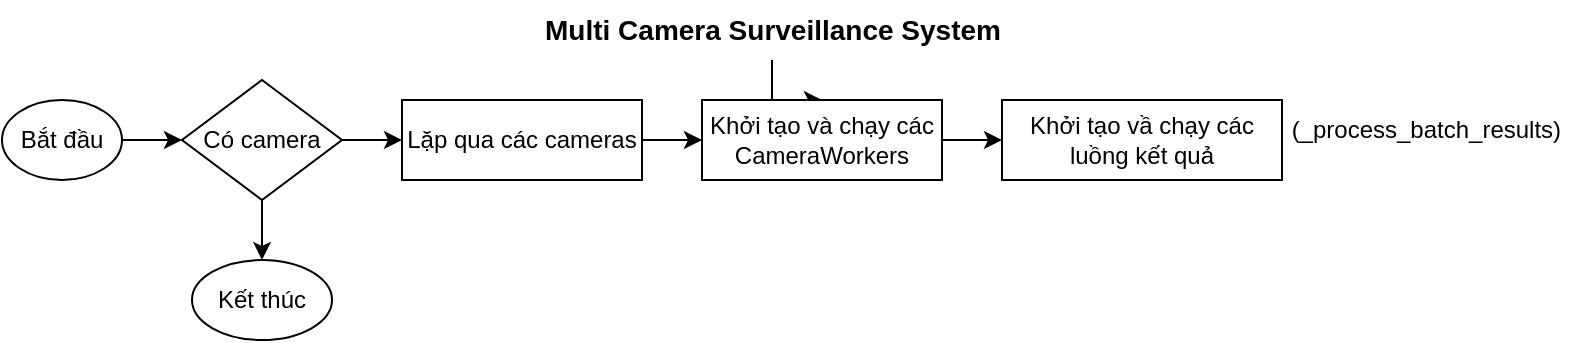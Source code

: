 <mxfile version="28.0.9">
  <diagram name="Page-1" id="2mnynqBxMGxwnVNIxGR0">
    <mxGraphModel dx="1281" dy="658" grid="1" gridSize="10" guides="1" tooltips="1" connect="1" arrows="1" fold="1" page="1" pageScale="1" pageWidth="850" pageHeight="1100" math="0" shadow="0">
      <root>
        <mxCell id="0" />
        <mxCell id="1" parent="0" />
        <mxCell id="LqYtluovzFKUoJYPxEyo-22" value="" style="edgeStyle=orthogonalEdgeStyle;rounded=0;orthogonalLoop=1;jettySize=auto;html=1;" edge="1" parent="1" source="LqYtluovzFKUoJYPxEyo-1" target="LqYtluovzFKUoJYPxEyo-8">
          <mxGeometry relative="1" as="geometry" />
        </mxCell>
        <mxCell id="LqYtluovzFKUoJYPxEyo-1" value="&lt;span style=&quot;font-size: 14px;&quot;&gt;&lt;b&gt;Multi Camera Surveillance System&lt;/b&gt;&lt;/span&gt;" style="text;html=1;align=center;verticalAlign=middle;resizable=0;points=[];autosize=1;strokeColor=none;fillColor=none;" vertex="1" parent="1">
          <mxGeometry x="300" y="10" width="250" height="30" as="geometry" />
        </mxCell>
        <mxCell id="LqYtluovzFKUoJYPxEyo-3" value="Bắt đầu" style="ellipse;whiteSpace=wrap;html=1;" vertex="1" parent="1">
          <mxGeometry x="40" y="60" width="60" height="40" as="geometry" />
        </mxCell>
        <mxCell id="LqYtluovzFKUoJYPxEyo-4" value="Có camera" style="rhombus;whiteSpace=wrap;html=1;" vertex="1" parent="1">
          <mxGeometry x="130" y="50" width="80" height="60" as="geometry" />
        </mxCell>
        <mxCell id="LqYtluovzFKUoJYPxEyo-6" value="Kết thúc" style="ellipse;whiteSpace=wrap;html=1;" vertex="1" parent="1">
          <mxGeometry x="135" y="140" width="70" height="40" as="geometry" />
        </mxCell>
        <mxCell id="LqYtluovzFKUoJYPxEyo-7" value="Lặp qua các cameras" style="rounded=0;whiteSpace=wrap;html=1;" vertex="1" parent="1">
          <mxGeometry x="240" y="60" width="120" height="40" as="geometry" />
        </mxCell>
        <mxCell id="LqYtluovzFKUoJYPxEyo-8" value="Khởi tạo và chạy các CameraWorkers" style="rounded=0;whiteSpace=wrap;html=1;" vertex="1" parent="1">
          <mxGeometry x="390" y="60" width="120" height="40" as="geometry" />
        </mxCell>
        <mxCell id="LqYtluovzFKUoJYPxEyo-10" value="Khởi tạo vầ chạy các luồng kết quả" style="rounded=0;whiteSpace=wrap;html=1;" vertex="1" parent="1">
          <mxGeometry x="540" y="60" width="140" height="40" as="geometry" />
        </mxCell>
        <mxCell id="LqYtluovzFKUoJYPxEyo-12" value="&lt;span style=&quot;white-space: pre;&quot;&gt;&#x9;&lt;/span&gt;&lt;span style=&quot;white-space: pre;&quot;&gt;&#x9;&lt;/span&gt;&lt;span style=&quot;white-space: pre;&quot;&gt;&#x9;&lt;/span&gt;&lt;span style=&quot;white-space: pre;&quot;&gt;&#x9;&lt;/span&gt;&lt;span style=&quot;white-space: pre;&quot;&gt;&#x9;&lt;/span&gt;(_process_batch_results)" style="text;html=1;align=center;verticalAlign=middle;resizable=0;points=[];autosize=1;strokeColor=none;fillColor=none;" vertex="1" parent="1">
          <mxGeometry x="540" y="60" width="290" height="30" as="geometry" />
        </mxCell>
        <mxCell id="LqYtluovzFKUoJYPxEyo-14" value="" style="endArrow=classic;html=1;rounded=0;exitX=1;exitY=0.5;exitDx=0;exitDy=0;entryX=0;entryY=0.5;entryDx=0;entryDy=0;" edge="1" parent="1" source="LqYtluovzFKUoJYPxEyo-3" target="LqYtluovzFKUoJYPxEyo-4">
          <mxGeometry width="50" height="50" relative="1" as="geometry">
            <mxPoint x="400" y="270" as="sourcePoint" />
            <mxPoint x="450" y="220" as="targetPoint" />
          </mxGeometry>
        </mxCell>
        <mxCell id="LqYtluovzFKUoJYPxEyo-17" value="" style="endArrow=classic;html=1;rounded=0;exitX=0.5;exitY=1;exitDx=0;exitDy=0;entryX=0.5;entryY=0;entryDx=0;entryDy=0;" edge="1" parent="1" source="LqYtluovzFKUoJYPxEyo-4" target="LqYtluovzFKUoJYPxEyo-6">
          <mxGeometry width="50" height="50" relative="1" as="geometry">
            <mxPoint x="400" y="270" as="sourcePoint" />
            <mxPoint x="450" y="220" as="targetPoint" />
          </mxGeometry>
        </mxCell>
        <mxCell id="LqYtluovzFKUoJYPxEyo-18" value="" style="endArrow=classic;html=1;rounded=0;exitX=1;exitY=0.5;exitDx=0;exitDy=0;entryX=0;entryY=0.667;entryDx=0;entryDy=0;entryPerimeter=0;" edge="1" parent="1" source="LqYtluovzFKUoJYPxEyo-8" target="LqYtluovzFKUoJYPxEyo-12">
          <mxGeometry width="50" height="50" relative="1" as="geometry">
            <mxPoint x="400" y="270" as="sourcePoint" />
            <mxPoint x="450" y="220" as="targetPoint" />
          </mxGeometry>
        </mxCell>
        <mxCell id="LqYtluovzFKUoJYPxEyo-19" value="" style="endArrow=classic;html=1;rounded=0;exitX=1;exitY=0.5;exitDx=0;exitDy=0;entryX=0;entryY=0.5;entryDx=0;entryDy=0;" edge="1" parent="1" source="LqYtluovzFKUoJYPxEyo-7" target="LqYtluovzFKUoJYPxEyo-8">
          <mxGeometry width="50" height="50" relative="1" as="geometry">
            <mxPoint x="400" y="270" as="sourcePoint" />
            <mxPoint x="450" y="220" as="targetPoint" />
          </mxGeometry>
        </mxCell>
        <mxCell id="LqYtluovzFKUoJYPxEyo-20" value="" style="endArrow=classic;html=1;rounded=0;exitX=1;exitY=0.5;exitDx=0;exitDy=0;entryX=0;entryY=0.5;entryDx=0;entryDy=0;" edge="1" parent="1" source="LqYtluovzFKUoJYPxEyo-4" target="LqYtluovzFKUoJYPxEyo-7">
          <mxGeometry width="50" height="50" relative="1" as="geometry">
            <mxPoint x="400" y="270" as="sourcePoint" />
            <mxPoint x="450" y="220" as="targetPoint" />
          </mxGeometry>
        </mxCell>
      </root>
    </mxGraphModel>
  </diagram>
</mxfile>
